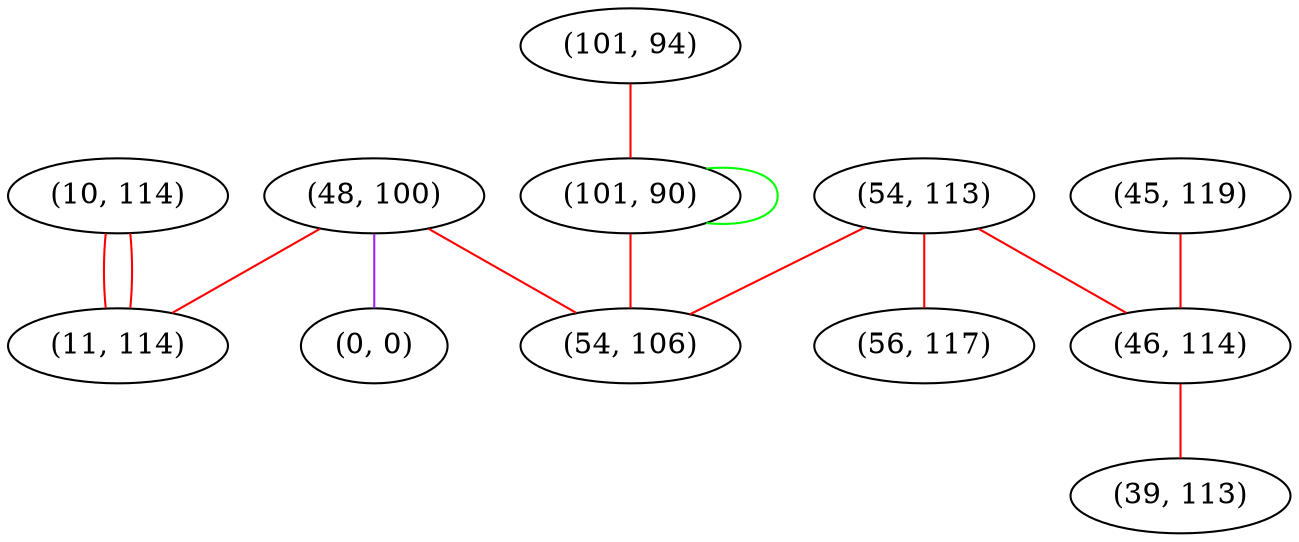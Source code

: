 graph "" {
"(101, 94)";
"(45, 119)";
"(48, 100)";
"(54, 113)";
"(46, 114)";
"(10, 114)";
"(0, 0)";
"(101, 90)";
"(39, 113)";
"(11, 114)";
"(54, 106)";
"(56, 117)";
"(101, 94)" -- "(101, 90)"  [color=red, key=0, weight=1];
"(45, 119)" -- "(46, 114)"  [color=red, key=0, weight=1];
"(48, 100)" -- "(11, 114)"  [color=red, key=0, weight=1];
"(48, 100)" -- "(54, 106)"  [color=red, key=0, weight=1];
"(48, 100)" -- "(0, 0)"  [color=purple, key=0, weight=4];
"(54, 113)" -- "(46, 114)"  [color=red, key=0, weight=1];
"(54, 113)" -- "(54, 106)"  [color=red, key=0, weight=1];
"(54, 113)" -- "(56, 117)"  [color=red, key=0, weight=1];
"(46, 114)" -- "(39, 113)"  [color=red, key=0, weight=1];
"(10, 114)" -- "(11, 114)"  [color=red, key=0, weight=1];
"(10, 114)" -- "(11, 114)"  [color=red, key=1, weight=1];
"(101, 90)" -- "(54, 106)"  [color=red, key=0, weight=1];
"(101, 90)" -- "(101, 90)"  [color=green, key=0, weight=2];
}

